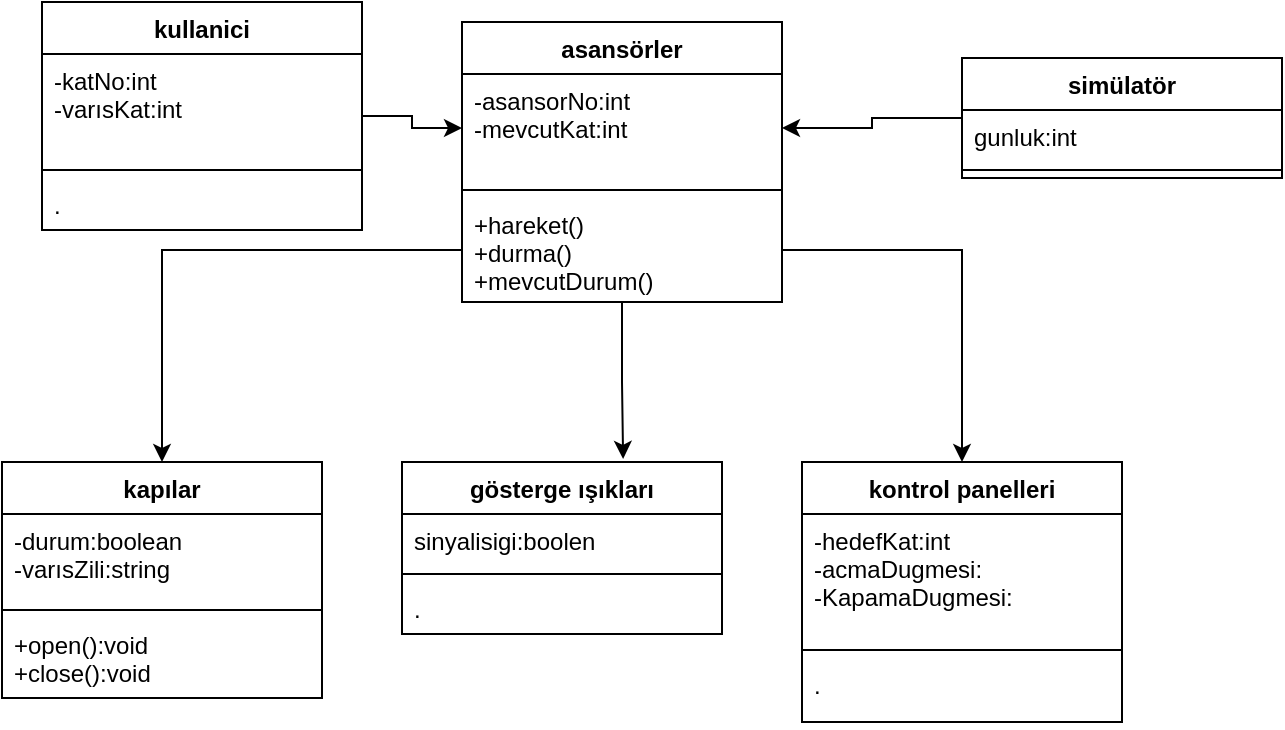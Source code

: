 <mxfile version="18.1.1" type="github">
  <diagram id="mkZ1GZ1yFklzCAtbkEGv" name="Page-2">
    <mxGraphModel dx="791" dy="883" grid="1" gridSize="10" guides="1" tooltips="1" connect="1" arrows="1" fold="1" page="1" pageScale="1" pageWidth="827" pageHeight="1169" math="0" shadow="0">
      <root>
        <mxCell id="0" />
        <mxCell id="1" parent="0" />
        <mxCell id="x4SkefXgf-l7SQOgdwwn-31" style="edgeStyle=orthogonalEdgeStyle;rounded=0;orthogonalLoop=1;jettySize=auto;html=1;entryX=0.691;entryY=-0.018;entryDx=0;entryDy=0;entryPerimeter=0;" edge="1" parent="1" source="x4SkefXgf-l7SQOgdwwn-1" target="x4SkefXgf-l7SQOgdwwn-14">
          <mxGeometry relative="1" as="geometry" />
        </mxCell>
        <mxCell id="x4SkefXgf-l7SQOgdwwn-1" value="asansörler" style="swimlane;fontStyle=1;align=center;verticalAlign=top;childLayout=stackLayout;horizontal=1;startSize=26;horizontalStack=0;resizeParent=1;resizeParentMax=0;resizeLast=0;collapsible=1;marginBottom=0;" vertex="1" parent="1">
          <mxGeometry x="270" y="30" width="160" height="140" as="geometry" />
        </mxCell>
        <mxCell id="x4SkefXgf-l7SQOgdwwn-2" value="-asansorNo:int&#xa;-mevcutKat:int" style="text;strokeColor=none;fillColor=none;align=left;verticalAlign=top;spacingLeft=4;spacingRight=4;overflow=hidden;rotatable=0;points=[[0,0.5],[1,0.5]];portConstraint=eastwest;" vertex="1" parent="x4SkefXgf-l7SQOgdwwn-1">
          <mxGeometry y="26" width="160" height="54" as="geometry" />
        </mxCell>
        <mxCell id="x4SkefXgf-l7SQOgdwwn-3" value="" style="line;strokeWidth=1;fillColor=none;align=left;verticalAlign=middle;spacingTop=-1;spacingLeft=3;spacingRight=3;rotatable=0;labelPosition=right;points=[];portConstraint=eastwest;" vertex="1" parent="x4SkefXgf-l7SQOgdwwn-1">
          <mxGeometry y="80" width="160" height="8" as="geometry" />
        </mxCell>
        <mxCell id="x4SkefXgf-l7SQOgdwwn-4" value="+hareket()&#xa;+durma()&#xa;+mevcutDurum()" style="text;strokeColor=none;fillColor=none;align=left;verticalAlign=top;spacingLeft=4;spacingRight=4;overflow=hidden;rotatable=0;points=[[0,0.5],[1,0.5]];portConstraint=eastwest;" vertex="1" parent="x4SkefXgf-l7SQOgdwwn-1">
          <mxGeometry y="88" width="160" height="52" as="geometry" />
        </mxCell>
        <mxCell id="x4SkefXgf-l7SQOgdwwn-29" style="edgeStyle=orthogonalEdgeStyle;rounded=0;orthogonalLoop=1;jettySize=auto;html=1;entryX=0;entryY=0.5;entryDx=0;entryDy=0;" edge="1" parent="1" source="x4SkefXgf-l7SQOgdwwn-5" target="x4SkefXgf-l7SQOgdwwn-2">
          <mxGeometry relative="1" as="geometry" />
        </mxCell>
        <mxCell id="x4SkefXgf-l7SQOgdwwn-5" value="kullanici" style="swimlane;fontStyle=1;align=center;verticalAlign=top;childLayout=stackLayout;horizontal=1;startSize=26;horizontalStack=0;resizeParent=1;resizeParentMax=0;resizeLast=0;collapsible=1;marginBottom=0;" vertex="1" parent="1">
          <mxGeometry x="60" y="20" width="160" height="114" as="geometry" />
        </mxCell>
        <mxCell id="x4SkefXgf-l7SQOgdwwn-6" value="-katNo:int&#xa;-varısKat:int" style="text;strokeColor=none;fillColor=none;align=left;verticalAlign=top;spacingLeft=4;spacingRight=4;overflow=hidden;rotatable=0;points=[[0,0.5],[1,0.5]];portConstraint=eastwest;" vertex="1" parent="x4SkefXgf-l7SQOgdwwn-5">
          <mxGeometry y="26" width="160" height="54" as="geometry" />
        </mxCell>
        <mxCell id="x4SkefXgf-l7SQOgdwwn-7" value="" style="line;strokeWidth=1;fillColor=none;align=left;verticalAlign=middle;spacingTop=-1;spacingLeft=3;spacingRight=3;rotatable=0;labelPosition=right;points=[];portConstraint=eastwest;" vertex="1" parent="x4SkefXgf-l7SQOgdwwn-5">
          <mxGeometry y="80" width="160" height="8" as="geometry" />
        </mxCell>
        <mxCell id="x4SkefXgf-l7SQOgdwwn-8" value="." style="text;strokeColor=none;fillColor=none;align=left;verticalAlign=top;spacingLeft=4;spacingRight=4;overflow=hidden;rotatable=0;points=[[0,0.5],[1,0.5]];portConstraint=eastwest;" vertex="1" parent="x4SkefXgf-l7SQOgdwwn-5">
          <mxGeometry y="88" width="160" height="26" as="geometry" />
        </mxCell>
        <mxCell id="x4SkefXgf-l7SQOgdwwn-9" value="kapılar" style="swimlane;fontStyle=1;align=center;verticalAlign=top;childLayout=stackLayout;horizontal=1;startSize=26;horizontalStack=0;resizeParent=1;resizeParentMax=0;resizeLast=0;collapsible=1;marginBottom=0;" vertex="1" parent="1">
          <mxGeometry x="40" y="250" width="160" height="118" as="geometry" />
        </mxCell>
        <mxCell id="x4SkefXgf-l7SQOgdwwn-10" value="-durum:boolean&#xa;-varısZili:string" style="text;strokeColor=none;fillColor=none;align=left;verticalAlign=top;spacingLeft=4;spacingRight=4;overflow=hidden;rotatable=0;points=[[0,0.5],[1,0.5]];portConstraint=eastwest;" vertex="1" parent="x4SkefXgf-l7SQOgdwwn-9">
          <mxGeometry y="26" width="160" height="44" as="geometry" />
        </mxCell>
        <mxCell id="x4SkefXgf-l7SQOgdwwn-11" value="" style="line;strokeWidth=1;fillColor=none;align=left;verticalAlign=middle;spacingTop=-1;spacingLeft=3;spacingRight=3;rotatable=0;labelPosition=right;points=[];portConstraint=eastwest;" vertex="1" parent="x4SkefXgf-l7SQOgdwwn-9">
          <mxGeometry y="70" width="160" height="8" as="geometry" />
        </mxCell>
        <mxCell id="x4SkefXgf-l7SQOgdwwn-12" value="+open():void&#xa;+close():void" style="text;strokeColor=none;fillColor=none;align=left;verticalAlign=top;spacingLeft=4;spacingRight=4;overflow=hidden;rotatable=0;points=[[0,0.5],[1,0.5]];portConstraint=eastwest;" vertex="1" parent="x4SkefXgf-l7SQOgdwwn-9">
          <mxGeometry y="78" width="160" height="40" as="geometry" />
        </mxCell>
        <mxCell id="x4SkefXgf-l7SQOgdwwn-14" value="gösterge ışıkları" style="swimlane;fontStyle=1;align=center;verticalAlign=top;childLayout=stackLayout;horizontal=1;startSize=26;horizontalStack=0;resizeParent=1;resizeParentMax=0;resizeLast=0;collapsible=1;marginBottom=0;" vertex="1" parent="1">
          <mxGeometry x="240" y="250" width="160" height="86" as="geometry" />
        </mxCell>
        <mxCell id="x4SkefXgf-l7SQOgdwwn-15" value="sinyalisigi:boolen" style="text;strokeColor=none;fillColor=none;align=left;verticalAlign=top;spacingLeft=4;spacingRight=4;overflow=hidden;rotatable=0;points=[[0,0.5],[1,0.5]];portConstraint=eastwest;" vertex="1" parent="x4SkefXgf-l7SQOgdwwn-14">
          <mxGeometry y="26" width="160" height="26" as="geometry" />
        </mxCell>
        <mxCell id="x4SkefXgf-l7SQOgdwwn-16" value="" style="line;strokeWidth=1;fillColor=none;align=left;verticalAlign=middle;spacingTop=-1;spacingLeft=3;spacingRight=3;rotatable=0;labelPosition=right;points=[];portConstraint=eastwest;" vertex="1" parent="x4SkefXgf-l7SQOgdwwn-14">
          <mxGeometry y="52" width="160" height="8" as="geometry" />
        </mxCell>
        <mxCell id="x4SkefXgf-l7SQOgdwwn-17" value="." style="text;strokeColor=none;fillColor=none;align=left;verticalAlign=top;spacingLeft=4;spacingRight=4;overflow=hidden;rotatable=0;points=[[0,0.5],[1,0.5]];portConstraint=eastwest;" vertex="1" parent="x4SkefXgf-l7SQOgdwwn-14">
          <mxGeometry y="60" width="160" height="26" as="geometry" />
        </mxCell>
        <mxCell id="x4SkefXgf-l7SQOgdwwn-18" value="kontrol panelleri&#xa;" style="swimlane;fontStyle=1;align=center;verticalAlign=top;childLayout=stackLayout;horizontal=1;startSize=26;horizontalStack=0;resizeParent=1;resizeParentMax=0;resizeLast=0;collapsible=1;marginBottom=0;" vertex="1" parent="1">
          <mxGeometry x="440" y="250" width="160" height="130" as="geometry" />
        </mxCell>
        <mxCell id="x4SkefXgf-l7SQOgdwwn-19" value="-hedefKat:int&#xa;-acmaDugmesi:&#xa;-KapamaDugmesi:" style="text;strokeColor=none;fillColor=none;align=left;verticalAlign=top;spacingLeft=4;spacingRight=4;overflow=hidden;rotatable=0;points=[[0,0.5],[1,0.5]];portConstraint=eastwest;" vertex="1" parent="x4SkefXgf-l7SQOgdwwn-18">
          <mxGeometry y="26" width="160" height="64" as="geometry" />
        </mxCell>
        <mxCell id="x4SkefXgf-l7SQOgdwwn-20" value="" style="line;strokeWidth=1;fillColor=none;align=left;verticalAlign=middle;spacingTop=-1;spacingLeft=3;spacingRight=3;rotatable=0;labelPosition=right;points=[];portConstraint=eastwest;" vertex="1" parent="x4SkefXgf-l7SQOgdwwn-18">
          <mxGeometry y="90" width="160" height="8" as="geometry" />
        </mxCell>
        <mxCell id="x4SkefXgf-l7SQOgdwwn-21" value="." style="text;strokeColor=none;fillColor=none;align=left;verticalAlign=top;spacingLeft=4;spacingRight=4;overflow=hidden;rotatable=0;points=[[0,0.5],[1,0.5]];portConstraint=eastwest;" vertex="1" parent="x4SkefXgf-l7SQOgdwwn-18">
          <mxGeometry y="98" width="160" height="32" as="geometry" />
        </mxCell>
        <mxCell id="x4SkefXgf-l7SQOgdwwn-30" style="edgeStyle=orthogonalEdgeStyle;rounded=0;orthogonalLoop=1;jettySize=auto;html=1;entryX=1;entryY=0.5;entryDx=0;entryDy=0;" edge="1" parent="1" source="x4SkefXgf-l7SQOgdwwn-25" target="x4SkefXgf-l7SQOgdwwn-2">
          <mxGeometry relative="1" as="geometry" />
        </mxCell>
        <mxCell id="x4SkefXgf-l7SQOgdwwn-25" value="simülatör" style="swimlane;fontStyle=1;align=center;verticalAlign=top;childLayout=stackLayout;horizontal=1;startSize=26;horizontalStack=0;resizeParent=1;resizeParentMax=0;resizeLast=0;collapsible=1;marginBottom=0;" vertex="1" parent="1">
          <mxGeometry x="520" y="48" width="160" height="60" as="geometry" />
        </mxCell>
        <mxCell id="x4SkefXgf-l7SQOgdwwn-26" value="gunluk:int" style="text;strokeColor=none;fillColor=none;align=left;verticalAlign=top;spacingLeft=4;spacingRight=4;overflow=hidden;rotatable=0;points=[[0,0.5],[1,0.5]];portConstraint=eastwest;" vertex="1" parent="x4SkefXgf-l7SQOgdwwn-25">
          <mxGeometry y="26" width="160" height="26" as="geometry" />
        </mxCell>
        <mxCell id="x4SkefXgf-l7SQOgdwwn-27" value="" style="line;strokeWidth=1;fillColor=none;align=left;verticalAlign=middle;spacingTop=-1;spacingLeft=3;spacingRight=3;rotatable=0;labelPosition=right;points=[];portConstraint=eastwest;" vertex="1" parent="x4SkefXgf-l7SQOgdwwn-25">
          <mxGeometry y="52" width="160" height="8" as="geometry" />
        </mxCell>
        <mxCell id="x4SkefXgf-l7SQOgdwwn-32" style="edgeStyle=orthogonalEdgeStyle;rounded=0;orthogonalLoop=1;jettySize=auto;html=1;entryX=0.5;entryY=0;entryDx=0;entryDy=0;" edge="1" parent="1" source="x4SkefXgf-l7SQOgdwwn-4" target="x4SkefXgf-l7SQOgdwwn-9">
          <mxGeometry relative="1" as="geometry" />
        </mxCell>
        <mxCell id="x4SkefXgf-l7SQOgdwwn-33" style="edgeStyle=orthogonalEdgeStyle;rounded=0;orthogonalLoop=1;jettySize=auto;html=1;entryX=0.5;entryY=0;entryDx=0;entryDy=0;" edge="1" parent="1" source="x4SkefXgf-l7SQOgdwwn-4" target="x4SkefXgf-l7SQOgdwwn-18">
          <mxGeometry relative="1" as="geometry" />
        </mxCell>
      </root>
    </mxGraphModel>
  </diagram>
</mxfile>
